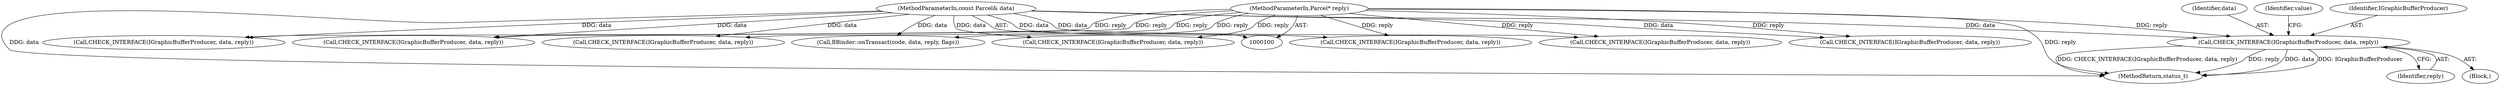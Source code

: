 digraph "0_Android_d06421fd37fbb7fd07002e6738fac3a223cb1a62@pointer" {
"1000288" [label="(Call,CHECK_INTERFACE(IGraphicBufferProducer, data, reply))"];
"1000102" [label="(MethodParameterIn,const Parcel& data)"];
"1000103" [label="(MethodParameterIn,Parcel* reply)"];
"1000291" [label="(Identifier,reply)"];
"1000290" [label="(Identifier,data)"];
"1000294" [label="(Identifier,value)"];
"1000287" [label="(Block,)"];
"1000264" [label="(Call,CHECK_INTERFACE(IGraphicBufferProducer, data, reply))"];
"1000373" [label="(Call,BBinder::onTransact(code, data, reply, flags))"];
"1000229" [label="(Call,CHECK_INTERFACE(IGraphicBufferProducer, data, reply))"];
"1000289" [label="(Identifier,IGraphicBufferProducer)"];
"1000166" [label="(Call,CHECK_INTERFACE(IGraphicBufferProducer, data, reply))"];
"1000354" [label="(Call,CHECK_INTERFACE(IGraphicBufferProducer, data, reply))"];
"1000111" [label="(Call,CHECK_INTERFACE(IGraphicBufferProducer, data, reply))"];
"1000146" [label="(Call,CHECK_INTERFACE(IGraphicBufferProducer, data, reply))"];
"1000103" [label="(MethodParameterIn,Parcel* reply)"];
"1000102" [label="(MethodParameterIn,const Parcel& data)"];
"1000288" [label="(Call,CHECK_INTERFACE(IGraphicBufferProducer, data, reply))"];
"1000316" [label="(Call,CHECK_INTERFACE(IGraphicBufferProducer, data, reply))"];
"1000378" [label="(MethodReturn,status_t)"];
"1000288" -> "1000287"  [label="AST: "];
"1000288" -> "1000291"  [label="CFG: "];
"1000289" -> "1000288"  [label="AST: "];
"1000290" -> "1000288"  [label="AST: "];
"1000291" -> "1000288"  [label="AST: "];
"1000294" -> "1000288"  [label="CFG: "];
"1000288" -> "1000378"  [label="DDG: reply"];
"1000288" -> "1000378"  [label="DDG: data"];
"1000288" -> "1000378"  [label="DDG: IGraphicBufferProducer"];
"1000288" -> "1000378"  [label="DDG: CHECK_INTERFACE(IGraphicBufferProducer, data, reply)"];
"1000102" -> "1000288"  [label="DDG: data"];
"1000103" -> "1000288"  [label="DDG: reply"];
"1000102" -> "1000100"  [label="AST: "];
"1000102" -> "1000378"  [label="DDG: data"];
"1000102" -> "1000111"  [label="DDG: data"];
"1000102" -> "1000146"  [label="DDG: data"];
"1000102" -> "1000166"  [label="DDG: data"];
"1000102" -> "1000229"  [label="DDG: data"];
"1000102" -> "1000264"  [label="DDG: data"];
"1000102" -> "1000316"  [label="DDG: data"];
"1000102" -> "1000354"  [label="DDG: data"];
"1000102" -> "1000373"  [label="DDG: data"];
"1000103" -> "1000100"  [label="AST: "];
"1000103" -> "1000378"  [label="DDG: reply"];
"1000103" -> "1000111"  [label="DDG: reply"];
"1000103" -> "1000146"  [label="DDG: reply"];
"1000103" -> "1000166"  [label="DDG: reply"];
"1000103" -> "1000229"  [label="DDG: reply"];
"1000103" -> "1000264"  [label="DDG: reply"];
"1000103" -> "1000316"  [label="DDG: reply"];
"1000103" -> "1000354"  [label="DDG: reply"];
"1000103" -> "1000373"  [label="DDG: reply"];
}
